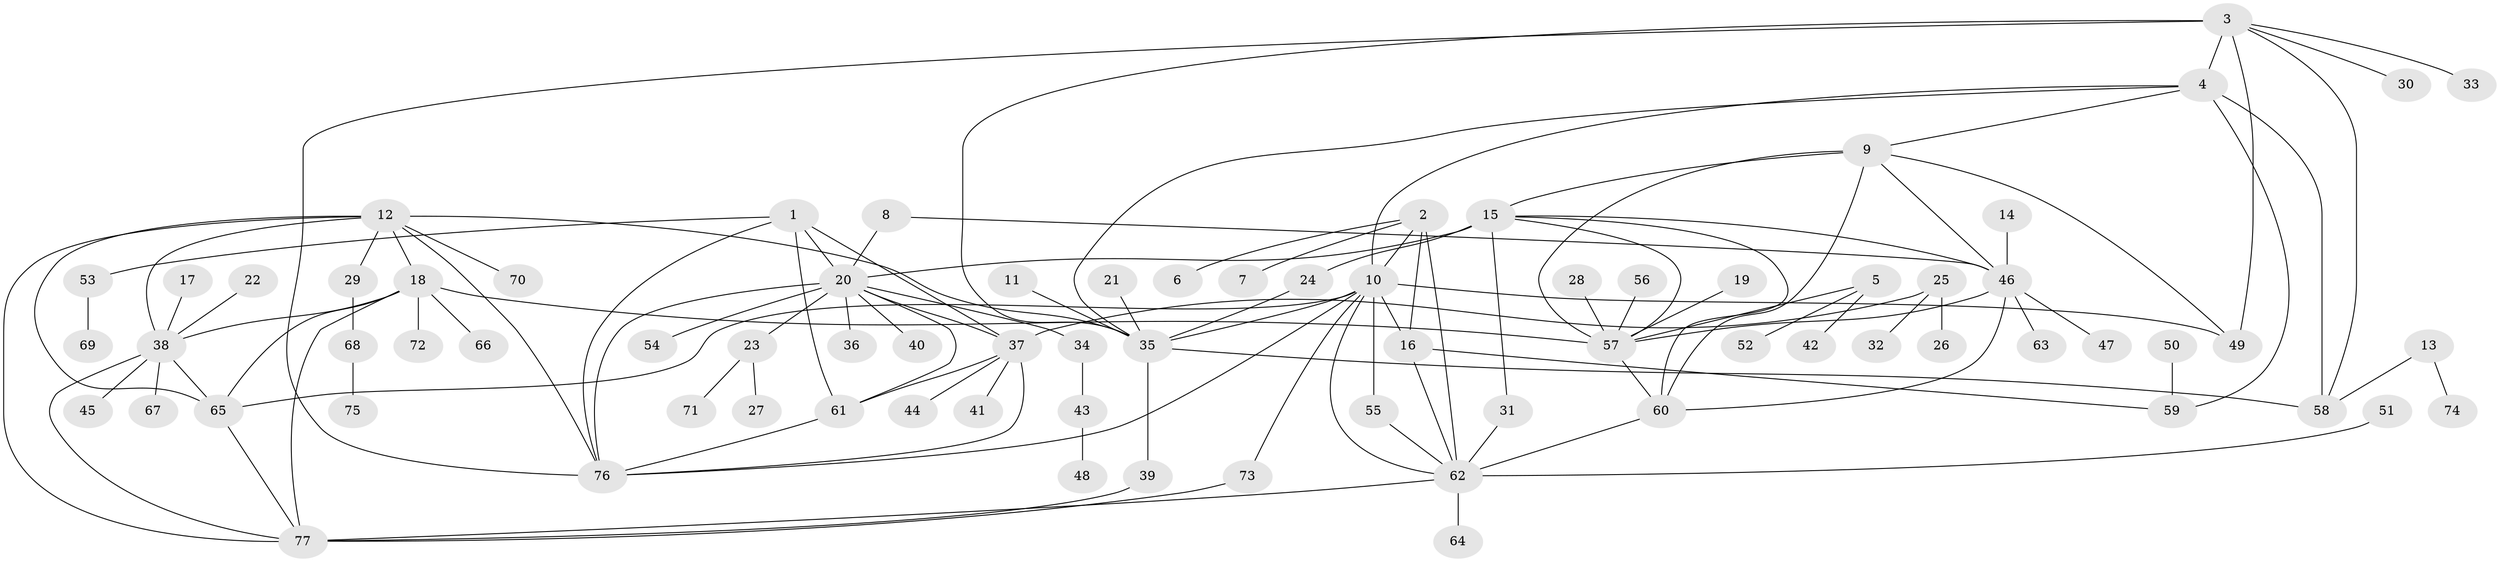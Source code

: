 // original degree distribution, {12: 0.009174311926605505, 5: 0.045871559633027525, 8: 0.05504587155963303, 7: 0.01834862385321101, 6: 0.027522935779816515, 9: 0.03669724770642202, 10: 0.009174311926605505, 11: 0.01834862385321101, 4: 0.027522935779816515, 3: 0.045871559633027525, 1: 0.5137614678899083, 2: 0.1926605504587156}
// Generated by graph-tools (version 1.1) at 2025/37/03/04/25 23:37:45]
// undirected, 77 vertices, 117 edges
graph export_dot {
  node [color=gray90,style=filled];
  1;
  2;
  3;
  4;
  5;
  6;
  7;
  8;
  9;
  10;
  11;
  12;
  13;
  14;
  15;
  16;
  17;
  18;
  19;
  20;
  21;
  22;
  23;
  24;
  25;
  26;
  27;
  28;
  29;
  30;
  31;
  32;
  33;
  34;
  35;
  36;
  37;
  38;
  39;
  40;
  41;
  42;
  43;
  44;
  45;
  46;
  47;
  48;
  49;
  50;
  51;
  52;
  53;
  54;
  55;
  56;
  57;
  58;
  59;
  60;
  61;
  62;
  63;
  64;
  65;
  66;
  67;
  68;
  69;
  70;
  71;
  72;
  73;
  74;
  75;
  76;
  77;
  1 -- 20 [weight=1.0];
  1 -- 37 [weight=1.0];
  1 -- 53 [weight=1.0];
  1 -- 61 [weight=1.0];
  1 -- 76 [weight=1.0];
  2 -- 6 [weight=1.0];
  2 -- 7 [weight=1.0];
  2 -- 10 [weight=2.0];
  2 -- 16 [weight=2.0];
  2 -- 62 [weight=2.0];
  3 -- 4 [weight=2.0];
  3 -- 30 [weight=1.0];
  3 -- 33 [weight=1.0];
  3 -- 35 [weight=2.0];
  3 -- 49 [weight=1.0];
  3 -- 58 [weight=2.0];
  3 -- 76 [weight=1.0];
  4 -- 9 [weight=1.0];
  4 -- 10 [weight=1.0];
  4 -- 35 [weight=1.0];
  4 -- 58 [weight=1.0];
  4 -- 59 [weight=1.0];
  5 -- 42 [weight=1.0];
  5 -- 52 [weight=1.0];
  5 -- 57 [weight=1.0];
  8 -- 20 [weight=1.0];
  8 -- 46 [weight=1.0];
  9 -- 15 [weight=1.0];
  9 -- 46 [weight=1.0];
  9 -- 49 [weight=1.0];
  9 -- 57 [weight=1.0];
  9 -- 60 [weight=1.0];
  10 -- 16 [weight=1.0];
  10 -- 35 [weight=1.0];
  10 -- 49 [weight=1.0];
  10 -- 55 [weight=1.0];
  10 -- 62 [weight=1.0];
  10 -- 65 [weight=1.0];
  10 -- 73 [weight=1.0];
  10 -- 76 [weight=1.0];
  11 -- 35 [weight=1.0];
  12 -- 18 [weight=1.0];
  12 -- 29 [weight=1.0];
  12 -- 35 [weight=1.0];
  12 -- 38 [weight=1.0];
  12 -- 65 [weight=1.0];
  12 -- 70 [weight=1.0];
  12 -- 76 [weight=1.0];
  12 -- 77 [weight=1.0];
  13 -- 58 [weight=1.0];
  13 -- 74 [weight=1.0];
  14 -- 46 [weight=1.0];
  15 -- 20 [weight=1.0];
  15 -- 24 [weight=1.0];
  15 -- 31 [weight=1.0];
  15 -- 46 [weight=1.0];
  15 -- 57 [weight=1.0];
  15 -- 60 [weight=1.0];
  16 -- 59 [weight=1.0];
  16 -- 62 [weight=1.0];
  17 -- 38 [weight=1.0];
  18 -- 38 [weight=1.0];
  18 -- 57 [weight=1.0];
  18 -- 65 [weight=1.0];
  18 -- 66 [weight=1.0];
  18 -- 72 [weight=1.0];
  18 -- 77 [weight=1.0];
  19 -- 57 [weight=1.0];
  20 -- 23 [weight=1.0];
  20 -- 34 [weight=1.0];
  20 -- 36 [weight=1.0];
  20 -- 37 [weight=1.0];
  20 -- 40 [weight=1.0];
  20 -- 54 [weight=1.0];
  20 -- 61 [weight=1.0];
  20 -- 76 [weight=1.0];
  21 -- 35 [weight=1.0];
  22 -- 38 [weight=1.0];
  23 -- 27 [weight=1.0];
  23 -- 71 [weight=1.0];
  24 -- 35 [weight=1.0];
  25 -- 26 [weight=1.0];
  25 -- 32 [weight=1.0];
  25 -- 37 [weight=1.0];
  28 -- 57 [weight=1.0];
  29 -- 68 [weight=1.0];
  31 -- 62 [weight=1.0];
  34 -- 43 [weight=1.0];
  35 -- 39 [weight=1.0];
  35 -- 58 [weight=1.0];
  37 -- 41 [weight=1.0];
  37 -- 44 [weight=1.0];
  37 -- 61 [weight=1.0];
  37 -- 76 [weight=1.0];
  38 -- 45 [weight=1.0];
  38 -- 65 [weight=1.0];
  38 -- 67 [weight=1.0];
  38 -- 77 [weight=1.0];
  39 -- 77 [weight=1.0];
  43 -- 48 [weight=1.0];
  46 -- 47 [weight=1.0];
  46 -- 57 [weight=1.0];
  46 -- 60 [weight=1.0];
  46 -- 63 [weight=1.0];
  50 -- 59 [weight=1.0];
  51 -- 62 [weight=1.0];
  53 -- 69 [weight=1.0];
  55 -- 62 [weight=1.0];
  56 -- 57 [weight=1.0];
  57 -- 60 [weight=1.0];
  60 -- 62 [weight=1.0];
  61 -- 76 [weight=1.0];
  62 -- 64 [weight=1.0];
  62 -- 77 [weight=1.0];
  65 -- 77 [weight=1.0];
  68 -- 75 [weight=1.0];
  73 -- 77 [weight=1.0];
}
